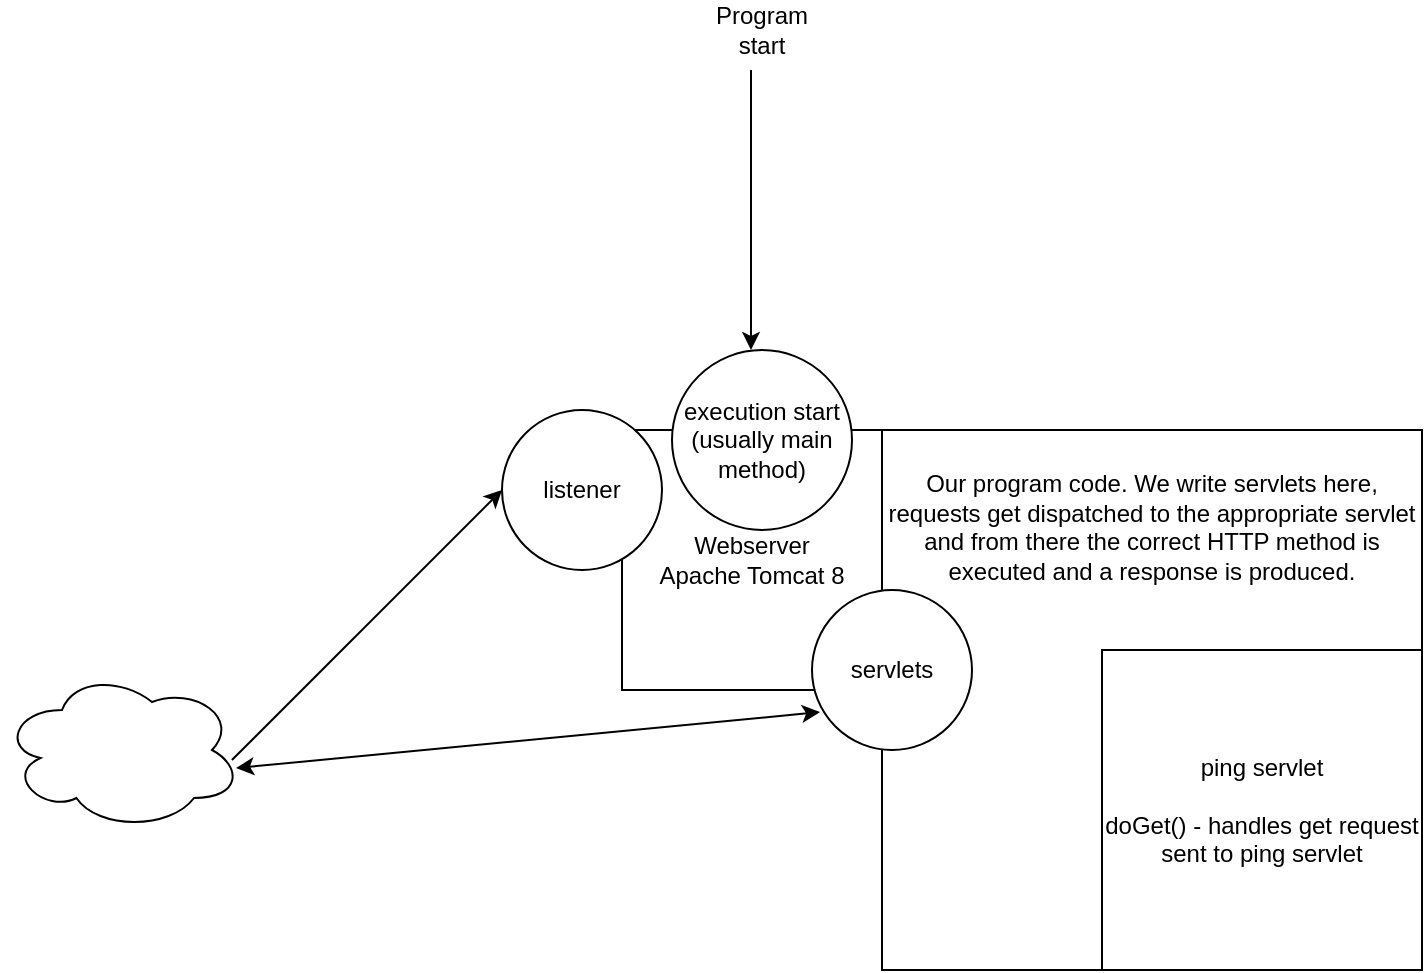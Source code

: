 <mxfile version="15.2.9" type="device"><diagram id="Cb8ZMtsnq570ksrQJWch" name="Page-1"><mxGraphModel dx="1422" dy="744" grid="1" gridSize="10" guides="1" tooltips="1" connect="1" arrows="1" fold="1" page="1" pageScale="1" pageWidth="850" pageHeight="1100" math="0" shadow="0"><root><mxCell id="0"/><mxCell id="1" parent="0"/><mxCell id="p6zd1CzzSk59VQQ0p_IN-1" value="Webserver&lt;br&gt;Apache Tomcat 8" style="whiteSpace=wrap;html=1;aspect=fixed;" vertex="1" parent="1"><mxGeometry x="330" y="260" width="130" height="130" as="geometry"/></mxCell><mxCell id="p6zd1CzzSk59VQQ0p_IN-2" value="listener" style="ellipse;whiteSpace=wrap;html=1;aspect=fixed;" vertex="1" parent="1"><mxGeometry x="270" y="250" width="80" height="80" as="geometry"/></mxCell><mxCell id="p6zd1CzzSk59VQQ0p_IN-4" value="Our program code. We write servlets here, requests get dispatched to the appropriate servlet and from there the correct HTTP method is executed and a response is produced.&lt;br&gt;&lt;br&gt;&lt;br&gt;&lt;br&gt;&lt;br&gt;&lt;br&gt;&lt;br&gt;&lt;br&gt;&lt;br&gt;&lt;br&gt;&lt;br&gt;&lt;br&gt;&lt;br&gt;" style="whiteSpace=wrap;html=1;aspect=fixed;" vertex="1" parent="1"><mxGeometry x="460" y="260" width="270" height="270" as="geometry"/></mxCell><mxCell id="p6zd1CzzSk59VQQ0p_IN-5" value="" style="endArrow=classic;html=1;" edge="1" parent="1"><mxGeometry width="50" height="50" relative="1" as="geometry"><mxPoint x="394.5" y="80" as="sourcePoint"/><mxPoint x="394.5" y="220" as="targetPoint"/></mxGeometry></mxCell><mxCell id="p6zd1CzzSk59VQQ0p_IN-6" value="execution start (usually main method)" style="ellipse;whiteSpace=wrap;html=1;aspect=fixed;" vertex="1" parent="1"><mxGeometry x="355" y="220" width="90" height="90" as="geometry"/></mxCell><mxCell id="p6zd1CzzSk59VQQ0p_IN-7" value="Program start" style="text;html=1;strokeColor=none;fillColor=none;align=center;verticalAlign=middle;whiteSpace=wrap;rounded=0;" vertex="1" parent="1"><mxGeometry x="380" y="50" width="40" height="20" as="geometry"/></mxCell><mxCell id="p6zd1CzzSk59VQQ0p_IN-8" value="" style="ellipse;shape=cloud;whiteSpace=wrap;html=1;" vertex="1" parent="1"><mxGeometry x="20" y="380" width="120" height="80" as="geometry"/></mxCell><mxCell id="p6zd1CzzSk59VQQ0p_IN-10" value="" style="endArrow=classic;html=1;exitX=0.958;exitY=0.563;exitDx=0;exitDy=0;exitPerimeter=0;entryX=0;entryY=0.5;entryDx=0;entryDy=0;" edge="1" parent="1" source="p6zd1CzzSk59VQQ0p_IN-8" target="p6zd1CzzSk59VQQ0p_IN-2"><mxGeometry width="50" height="50" relative="1" as="geometry"><mxPoint x="400" y="390" as="sourcePoint"/><mxPoint x="450" y="340" as="targetPoint"/></mxGeometry></mxCell><mxCell id="p6zd1CzzSk59VQQ0p_IN-11" value="servlets" style="ellipse;whiteSpace=wrap;html=1;aspect=fixed;" vertex="1" parent="1"><mxGeometry x="425" y="340" width="80" height="80" as="geometry"/></mxCell><mxCell id="p6zd1CzzSk59VQQ0p_IN-13" value="" style="endArrow=classic;startArrow=classic;html=1;exitX=0.975;exitY=0.613;exitDx=0;exitDy=0;exitPerimeter=0;entryX=0.05;entryY=0.763;entryDx=0;entryDy=0;entryPerimeter=0;" edge="1" parent="1" source="p6zd1CzzSk59VQQ0p_IN-8" target="p6zd1CzzSk59VQQ0p_IN-11"><mxGeometry width="50" height="50" relative="1" as="geometry"><mxPoint x="400" y="410" as="sourcePoint"/><mxPoint x="450" y="360" as="targetPoint"/></mxGeometry></mxCell><mxCell id="p6zd1CzzSk59VQQ0p_IN-14" value="ping servlet&lt;br&gt;&lt;br&gt;doGet() - handles get request sent to ping servlet" style="whiteSpace=wrap;html=1;aspect=fixed;" vertex="1" parent="1"><mxGeometry x="570" y="370" width="160" height="160" as="geometry"/></mxCell></root></mxGraphModel></diagram></mxfile>